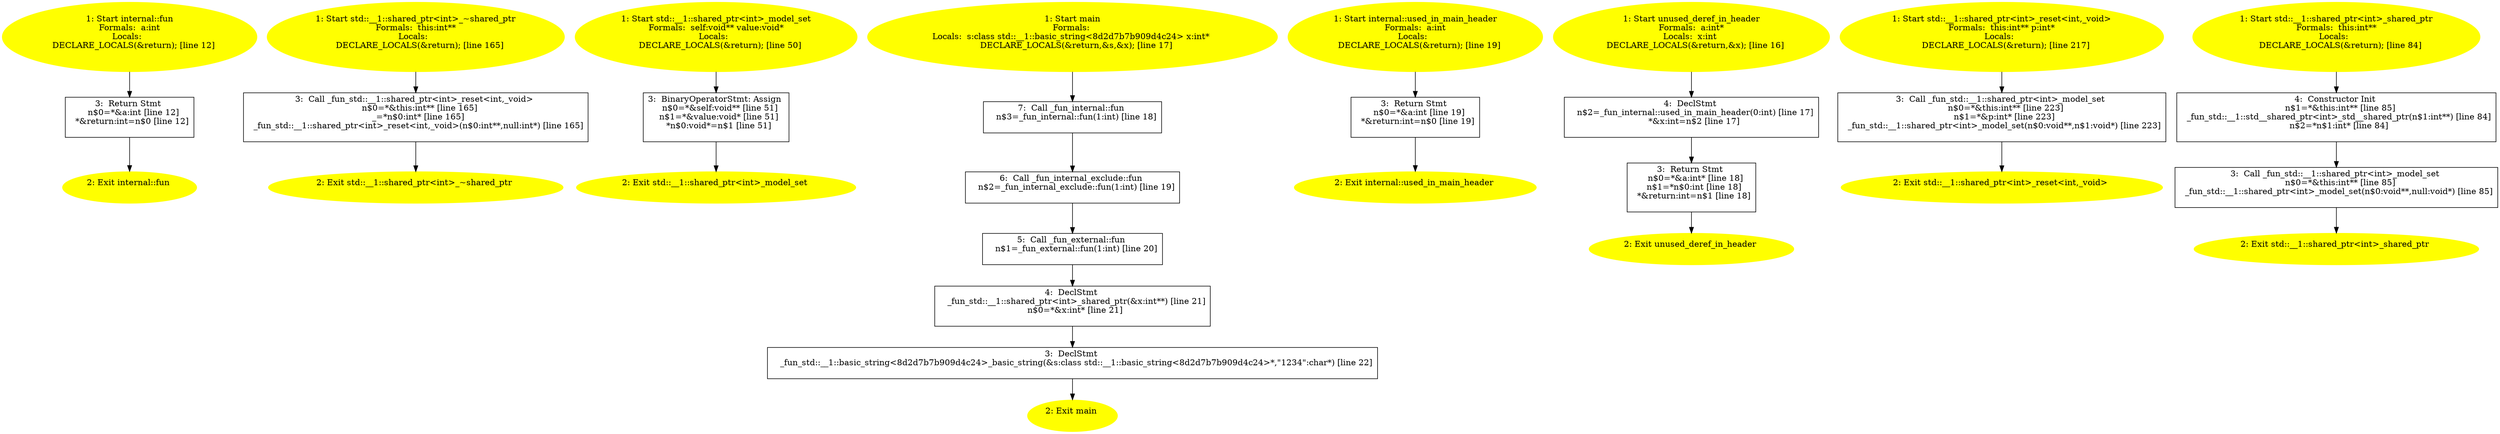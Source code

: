 /* @generated */
digraph iCFG {
"internal::fun{d41d8cd98f00b204e9800998ecf8427e_ZN8internal3funEi}.85135ab105a259368b1d7ebf1f3d3ac2_3" [label="3:  Return Stmt \n   n$0=*&a:int [line 12]\n  *&return:int=n$0 [line 12]\n " shape="box"]
	

	 "internal::fun{d41d8cd98f00b204e9800998ecf8427e_ZN8internal3funEi}.85135ab105a259368b1d7ebf1f3d3ac2_3" -> "internal::fun{d41d8cd98f00b204e9800998ecf8427e_ZN8internal3funEi}.85135ab105a259368b1d7ebf1f3d3ac2_2" ;
"internal::fun{d41d8cd98f00b204e9800998ecf8427e_ZN8internal3funEi}.85135ab105a259368b1d7ebf1f3d3ac2_2" [label="2: Exit internal::fun \n  " color=yellow style=filled]
	

"internal::fun{d41d8cd98f00b204e9800998ecf8427e_ZN8internal3funEi}.85135ab105a259368b1d7ebf1f3d3ac2_1" [label="1: Start internal::fun\nFormals:  a:int\nLocals:  \n   DECLARE_LOCALS(&return); [line 12]\n " color=yellow style=filled]
	

	 "internal::fun{d41d8cd98f00b204e9800998ecf8427e_ZN8internal3funEi}.85135ab105a259368b1d7ebf1f3d3ac2_1" -> "internal::fun{d41d8cd98f00b204e9800998ecf8427e_ZN8internal3funEi}.85135ab105a259368b1d7ebf1f3d3ac2_3" ;
"std::__1::shared_ptr<int>_~shared_ptr(_ZNSt3__110shared_ptrIiED0Ev).388e7f06faa2f498fd08f3d3c50ca31a_3" [label="3:  Call _fun_std::__1::shared_ptr<int>_reset<int,_void> \n   n$0=*&this:int** [line 165]\n  _=*n$0:int* [line 165]\n  _fun_std::__1::shared_ptr<int>_reset<int,_void>(n$0:int**,null:int*) [line 165]\n " shape="box"]
	

	 "std::__1::shared_ptr<int>_~shared_ptr(_ZNSt3__110shared_ptrIiED0Ev).388e7f06faa2f498fd08f3d3c50ca31a_3" -> "std::__1::shared_ptr<int>_~shared_ptr(_ZNSt3__110shared_ptrIiED0Ev).388e7f06faa2f498fd08f3d3c50ca31a_2" ;
"std::__1::shared_ptr<int>_~shared_ptr(_ZNSt3__110shared_ptrIiED0Ev).388e7f06faa2f498fd08f3d3c50ca31a_2" [label="2: Exit std::__1::shared_ptr<int>_~shared_ptr \n  " color=yellow style=filled]
	

"std::__1::shared_ptr<int>_~shared_ptr(_ZNSt3__110shared_ptrIiED0Ev).388e7f06faa2f498fd08f3d3c50ca31a_1" [label="1: Start std::__1::shared_ptr<int>_~shared_ptr\nFormals:  this:int**\nLocals:  \n   DECLARE_LOCALS(&return); [line 165]\n " color=yellow style=filled]
	

	 "std::__1::shared_ptr<int>_~shared_ptr(_ZNSt3__110shared_ptrIiED0Ev).388e7f06faa2f498fd08f3d3c50ca31a_1" -> "std::__1::shared_ptr<int>_~shared_ptr(_ZNSt3__110shared_ptrIiED0Ev).388e7f06faa2f498fd08f3d3c50ca31a_3" ;
"std::__1::shared_ptr<int>_model_set(_ZNSt3__110shared_ptrIiE9model_setEPPKvS3_).c02dbe299962364cf3c5255e9c8d287d_3" [label="3:  BinaryOperatorStmt: Assign \n   n$0=*&self:void** [line 51]\n  n$1=*&value:void* [line 51]\n  *n$0:void*=n$1 [line 51]\n " shape="box"]
	

	 "std::__1::shared_ptr<int>_model_set(_ZNSt3__110shared_ptrIiE9model_setEPPKvS3_).c02dbe299962364cf3c5255e9c8d287d_3" -> "std::__1::shared_ptr<int>_model_set(_ZNSt3__110shared_ptrIiE9model_setEPPKvS3_).c02dbe299962364cf3c5255e9c8d287d_2" ;
"std::__1::shared_ptr<int>_model_set(_ZNSt3__110shared_ptrIiE9model_setEPPKvS3_).c02dbe299962364cf3c5255e9c8d287d_2" [label="2: Exit std::__1::shared_ptr<int>_model_set \n  " color=yellow style=filled]
	

"std::__1::shared_ptr<int>_model_set(_ZNSt3__110shared_ptrIiE9model_setEPPKvS3_).c02dbe299962364cf3c5255e9c8d287d_1" [label="1: Start std::__1::shared_ptr<int>_model_set\nFormals:  self:void** value:void*\nLocals:  \n   DECLARE_LOCALS(&return); [line 50]\n " color=yellow style=filled]
	

	 "std::__1::shared_ptr<int>_model_set(_ZNSt3__110shared_ptrIiE9model_setEPPKvS3_).c02dbe299962364cf3c5255e9c8d287d_1" -> "std::__1::shared_ptr<int>_model_set(_ZNSt3__110shared_ptrIiE9model_setEPPKvS3_).c02dbe299962364cf3c5255e9c8d287d_3" ;
"main.fad58de7366495db4650cfefac2fcd61_7" [label="7:  Call _fun_internal::fun \n   n$3=_fun_internal::fun(1:int) [line 18]\n " shape="box"]
	

	 "main.fad58de7366495db4650cfefac2fcd61_7" -> "main.fad58de7366495db4650cfefac2fcd61_6" ;
"main.fad58de7366495db4650cfefac2fcd61_6" [label="6:  Call _fun_internal_exclude::fun \n   n$2=_fun_internal_exclude::fun(1:int) [line 19]\n " shape="box"]
	

	 "main.fad58de7366495db4650cfefac2fcd61_6" -> "main.fad58de7366495db4650cfefac2fcd61_5" ;
"main.fad58de7366495db4650cfefac2fcd61_5" [label="5:  Call _fun_external::fun \n   n$1=_fun_external::fun(1:int) [line 20]\n " shape="box"]
	

	 "main.fad58de7366495db4650cfefac2fcd61_5" -> "main.fad58de7366495db4650cfefac2fcd61_4" ;
"main.fad58de7366495db4650cfefac2fcd61_4" [label="4:  DeclStmt \n   _fun_std::__1::shared_ptr<int>_shared_ptr(&x:int**) [line 21]\n  n$0=*&x:int* [line 21]\n " shape="box"]
	

	 "main.fad58de7366495db4650cfefac2fcd61_4" -> "main.fad58de7366495db4650cfefac2fcd61_3" ;
"main.fad58de7366495db4650cfefac2fcd61_3" [label="3:  DeclStmt \n   _fun_std::__1::basic_string<8d2d7b7b909d4c24>_basic_string(&s:class std::__1::basic_string<8d2d7b7b909d4c24>*,\"1234\":char*) [line 22]\n " shape="box"]
	

	 "main.fad58de7366495db4650cfefac2fcd61_3" -> "main.fad58de7366495db4650cfefac2fcd61_2" ;
"main.fad58de7366495db4650cfefac2fcd61_2" [label="2: Exit main \n  " color=yellow style=filled]
	

"main.fad58de7366495db4650cfefac2fcd61_1" [label="1: Start main\nFormals: \nLocals:  s:class std::__1::basic_string<8d2d7b7b909d4c24> x:int* \n   DECLARE_LOCALS(&return,&s,&x); [line 17]\n " color=yellow style=filled]
	

	 "main.fad58de7366495db4650cfefac2fcd61_1" -> "main.fad58de7366495db4650cfefac2fcd61_7" ;
"internal::used_in_main_header{d41d8cd98f00b204e9800998ecf8427e_ZN8internal19used_in_main_headerEi}.09c1faf931b185e882c0654aa991822d_3" [label="3:  Return Stmt \n   n$0=*&a:int [line 19]\n  *&return:int=n$0 [line 19]\n " shape="box"]
	

	 "internal::used_in_main_header{d41d8cd98f00b204e9800998ecf8427e_ZN8internal19used_in_main_headerEi}.09c1faf931b185e882c0654aa991822d_3" -> "internal::used_in_main_header{d41d8cd98f00b204e9800998ecf8427e_ZN8internal19used_in_main_headerEi}.09c1faf931b185e882c0654aa991822d_2" ;
"internal::used_in_main_header{d41d8cd98f00b204e9800998ecf8427e_ZN8internal19used_in_main_headerEi}.09c1faf931b185e882c0654aa991822d_2" [label="2: Exit internal::used_in_main_header \n  " color=yellow style=filled]
	

"internal::used_in_main_header{d41d8cd98f00b204e9800998ecf8427e_ZN8internal19used_in_main_headerEi}.09c1faf931b185e882c0654aa991822d_1" [label="1: Start internal::used_in_main_header\nFormals:  a:int\nLocals:  \n   DECLARE_LOCALS(&return); [line 19]\n " color=yellow style=filled]
	

	 "internal::used_in_main_header{d41d8cd98f00b204e9800998ecf8427e_ZN8internal19used_in_main_headerEi}.09c1faf931b185e882c0654aa991822d_1" -> "internal::used_in_main_header{d41d8cd98f00b204e9800998ecf8427e_ZN8internal19used_in_main_headerEi}.09c1faf931b185e882c0654aa991822d_3" ;
"unused_deref_in_header{d41d8cd98f00b204e9800998ecf8427e_Z22unused_deref_in_headerPi}.78f023ac84a54d52e15a570dccffee2c_4" [label="4:  DeclStmt \n   n$2=_fun_internal::used_in_main_header(0:int) [line 17]\n  *&x:int=n$2 [line 17]\n " shape="box"]
	

	 "unused_deref_in_header{d41d8cd98f00b204e9800998ecf8427e_Z22unused_deref_in_headerPi}.78f023ac84a54d52e15a570dccffee2c_4" -> "unused_deref_in_header{d41d8cd98f00b204e9800998ecf8427e_Z22unused_deref_in_headerPi}.78f023ac84a54d52e15a570dccffee2c_3" ;
"unused_deref_in_header{d41d8cd98f00b204e9800998ecf8427e_Z22unused_deref_in_headerPi}.78f023ac84a54d52e15a570dccffee2c_3" [label="3:  Return Stmt \n   n$0=*&a:int* [line 18]\n  n$1=*n$0:int [line 18]\n  *&return:int=n$1 [line 18]\n " shape="box"]
	

	 "unused_deref_in_header{d41d8cd98f00b204e9800998ecf8427e_Z22unused_deref_in_headerPi}.78f023ac84a54d52e15a570dccffee2c_3" -> "unused_deref_in_header{d41d8cd98f00b204e9800998ecf8427e_Z22unused_deref_in_headerPi}.78f023ac84a54d52e15a570dccffee2c_2" ;
"unused_deref_in_header{d41d8cd98f00b204e9800998ecf8427e_Z22unused_deref_in_headerPi}.78f023ac84a54d52e15a570dccffee2c_2" [label="2: Exit unused_deref_in_header \n  " color=yellow style=filled]
	

"unused_deref_in_header{d41d8cd98f00b204e9800998ecf8427e_Z22unused_deref_in_headerPi}.78f023ac84a54d52e15a570dccffee2c_1" [label="1: Start unused_deref_in_header\nFormals:  a:int*\nLocals:  x:int \n   DECLARE_LOCALS(&return,&x); [line 16]\n " color=yellow style=filled]
	

	 "unused_deref_in_header{d41d8cd98f00b204e9800998ecf8427e_Z22unused_deref_in_headerPi}.78f023ac84a54d52e15a570dccffee2c_1" -> "unused_deref_in_header{d41d8cd98f00b204e9800998ecf8427e_Z22unused_deref_in_headerPi}.78f023ac84a54d52e15a570dccffee2c_4" ;
"std::__1::shared_ptr<int>_reset<int,_void>(_ZNSt3__110shared_ptrIiE5resetIivEEvPT_).29e462552cba695192437aa4bfbf146e_3" [label="3:  Call _fun_std::__1::shared_ptr<int>_model_set \n   n$0=*&this:int** [line 223]\n  n$1=*&p:int* [line 223]\n  _fun_std::__1::shared_ptr<int>_model_set(n$0:void**,n$1:void*) [line 223]\n " shape="box"]
	

	 "std::__1::shared_ptr<int>_reset<int,_void>(_ZNSt3__110shared_ptrIiE5resetIivEEvPT_).29e462552cba695192437aa4bfbf146e_3" -> "std::__1::shared_ptr<int>_reset<int,_void>(_ZNSt3__110shared_ptrIiE5resetIivEEvPT_).29e462552cba695192437aa4bfbf146e_2" ;
"std::__1::shared_ptr<int>_reset<int,_void>(_ZNSt3__110shared_ptrIiE5resetIivEEvPT_).29e462552cba695192437aa4bfbf146e_2" [label="2: Exit std::__1::shared_ptr<int>_reset<int,_void> \n  " color=yellow style=filled]
	

"std::__1::shared_ptr<int>_reset<int,_void>(_ZNSt3__110shared_ptrIiE5resetIivEEvPT_).29e462552cba695192437aa4bfbf146e_1" [label="1: Start std::__1::shared_ptr<int>_reset<int,_void>\nFormals:  this:int** p:int*\nLocals:  \n   DECLARE_LOCALS(&return); [line 217]\n " color=yellow style=filled]
	

	 "std::__1::shared_ptr<int>_reset<int,_void>(_ZNSt3__110shared_ptrIiE5resetIivEEvPT_).29e462552cba695192437aa4bfbf146e_1" -> "std::__1::shared_ptr<int>_reset<int,_void>(_ZNSt3__110shared_ptrIiE5resetIivEEvPT_).29e462552cba695192437aa4bfbf146e_3" ;
"std::__1::shared_ptr<int>_shared_ptr{_ZNSt3__110shared_ptrIiEC1Ev}.2e163b5142d39d575d5eeb568316078d_4" [label="4:  Constructor Init \n   n$1=*&this:int** [line 85]\n  _fun_std::__1::std__shared_ptr<int>_std__shared_ptr(n$1:int**) [line 84]\n  n$2=*n$1:int* [line 84]\n " shape="box"]
	

	 "std::__1::shared_ptr<int>_shared_ptr{_ZNSt3__110shared_ptrIiEC1Ev}.2e163b5142d39d575d5eeb568316078d_4" -> "std::__1::shared_ptr<int>_shared_ptr{_ZNSt3__110shared_ptrIiEC1Ev}.2e163b5142d39d575d5eeb568316078d_3" ;
"std::__1::shared_ptr<int>_shared_ptr{_ZNSt3__110shared_ptrIiEC1Ev}.2e163b5142d39d575d5eeb568316078d_3" [label="3:  Call _fun_std::__1::shared_ptr<int>_model_set \n   n$0=*&this:int** [line 85]\n  _fun_std::__1::shared_ptr<int>_model_set(n$0:void**,null:void*) [line 85]\n " shape="box"]
	

	 "std::__1::shared_ptr<int>_shared_ptr{_ZNSt3__110shared_ptrIiEC1Ev}.2e163b5142d39d575d5eeb568316078d_3" -> "std::__1::shared_ptr<int>_shared_ptr{_ZNSt3__110shared_ptrIiEC1Ev}.2e163b5142d39d575d5eeb568316078d_2" ;
"std::__1::shared_ptr<int>_shared_ptr{_ZNSt3__110shared_ptrIiEC1Ev}.2e163b5142d39d575d5eeb568316078d_2" [label="2: Exit std::__1::shared_ptr<int>_shared_ptr \n  " color=yellow style=filled]
	

"std::__1::shared_ptr<int>_shared_ptr{_ZNSt3__110shared_ptrIiEC1Ev}.2e163b5142d39d575d5eeb568316078d_1" [label="1: Start std::__1::shared_ptr<int>_shared_ptr\nFormals:  this:int**\nLocals:  \n   DECLARE_LOCALS(&return); [line 84]\n " color=yellow style=filled]
	

	 "std::__1::shared_ptr<int>_shared_ptr{_ZNSt3__110shared_ptrIiEC1Ev}.2e163b5142d39d575d5eeb568316078d_1" -> "std::__1::shared_ptr<int>_shared_ptr{_ZNSt3__110shared_ptrIiEC1Ev}.2e163b5142d39d575d5eeb568316078d_4" ;
}

